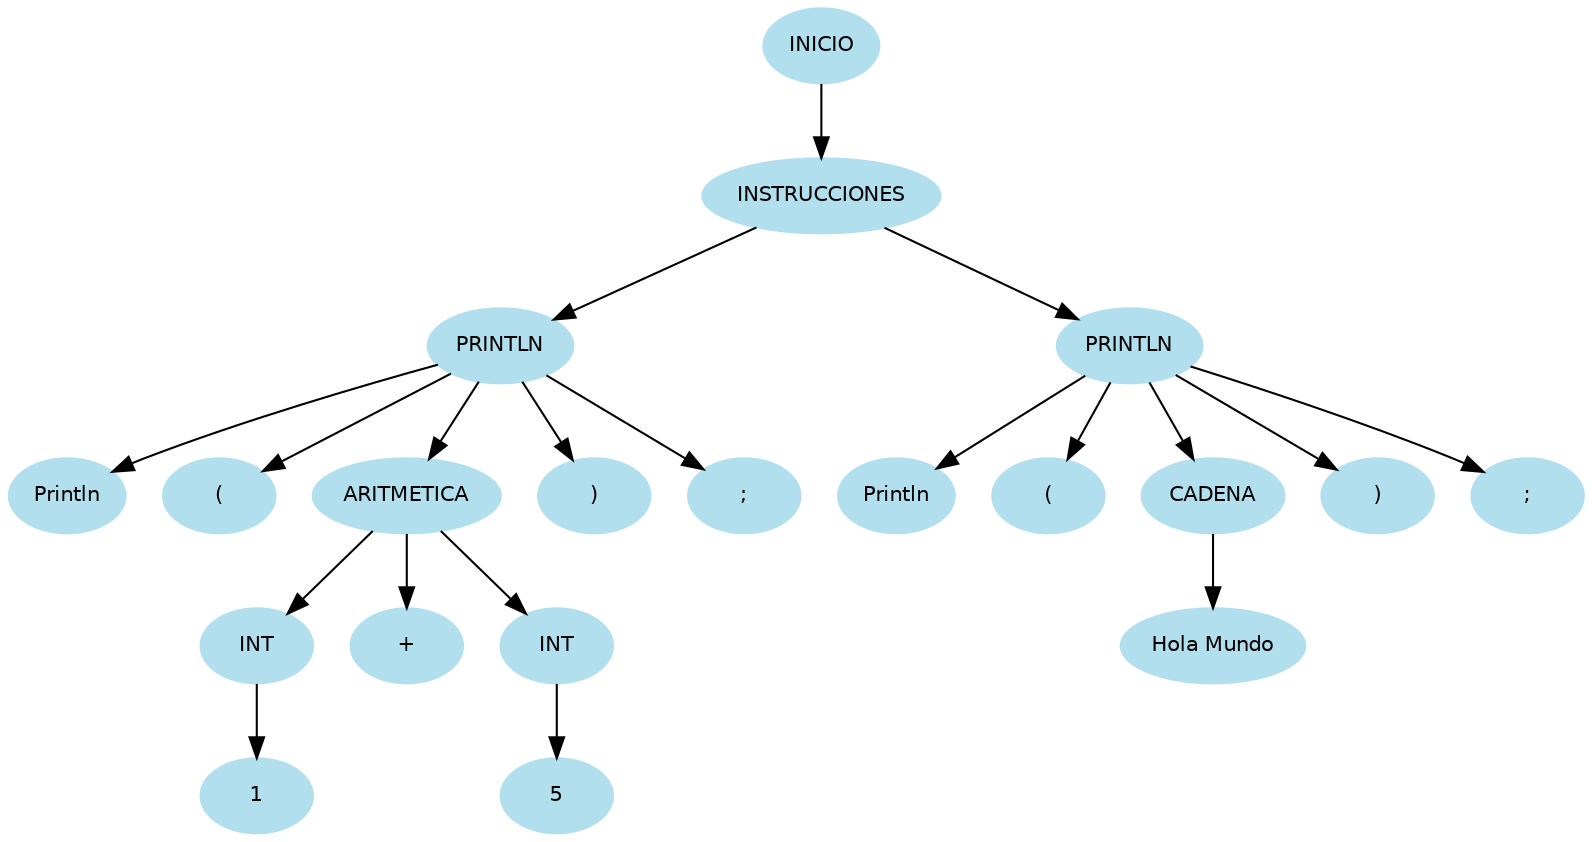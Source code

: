 digraph arbolAST{
node [shape=oval, style=filled, color=lightblue2, fontname=Helvetica, fontsize=10];
edge [fontname=Helvetica, fontsize=10];
n0[label="INICIO"];
n1[label="INSTRUCCIONES"];
n0 -> n1;
n2[label="PRINTLN"];
n1 -> n2;
n3[label="Println"];
n2 -> n3;
n4[label="("];
n2 -> n4;
n5[label="ARITMETICA"];
n2 -> n5;
n6[label="INT"];
n5 -> n6;
n7[label="1"];
n6 -> n7;
n8[label="+"];
n5 -> n8;
n9[label="INT"];
n5 -> n9;
n10[label="5"];
n9 -> n10;
n11[label=")"];
n2 -> n11;
n12[label=";"];
n2 -> n12;
n13[label="PRINTLN"];
n1 -> n13;
n14[label="Println"];
n13 -> n14;
n15[label="("];
n13 -> n15;
n16[label="CADENA"];
n13 -> n16;
n17[label="Hola Mundo"];
n16 -> n17;
n18[label=")"];
n13 -> n18;
n19[label=";"];
n13 -> n19;
}